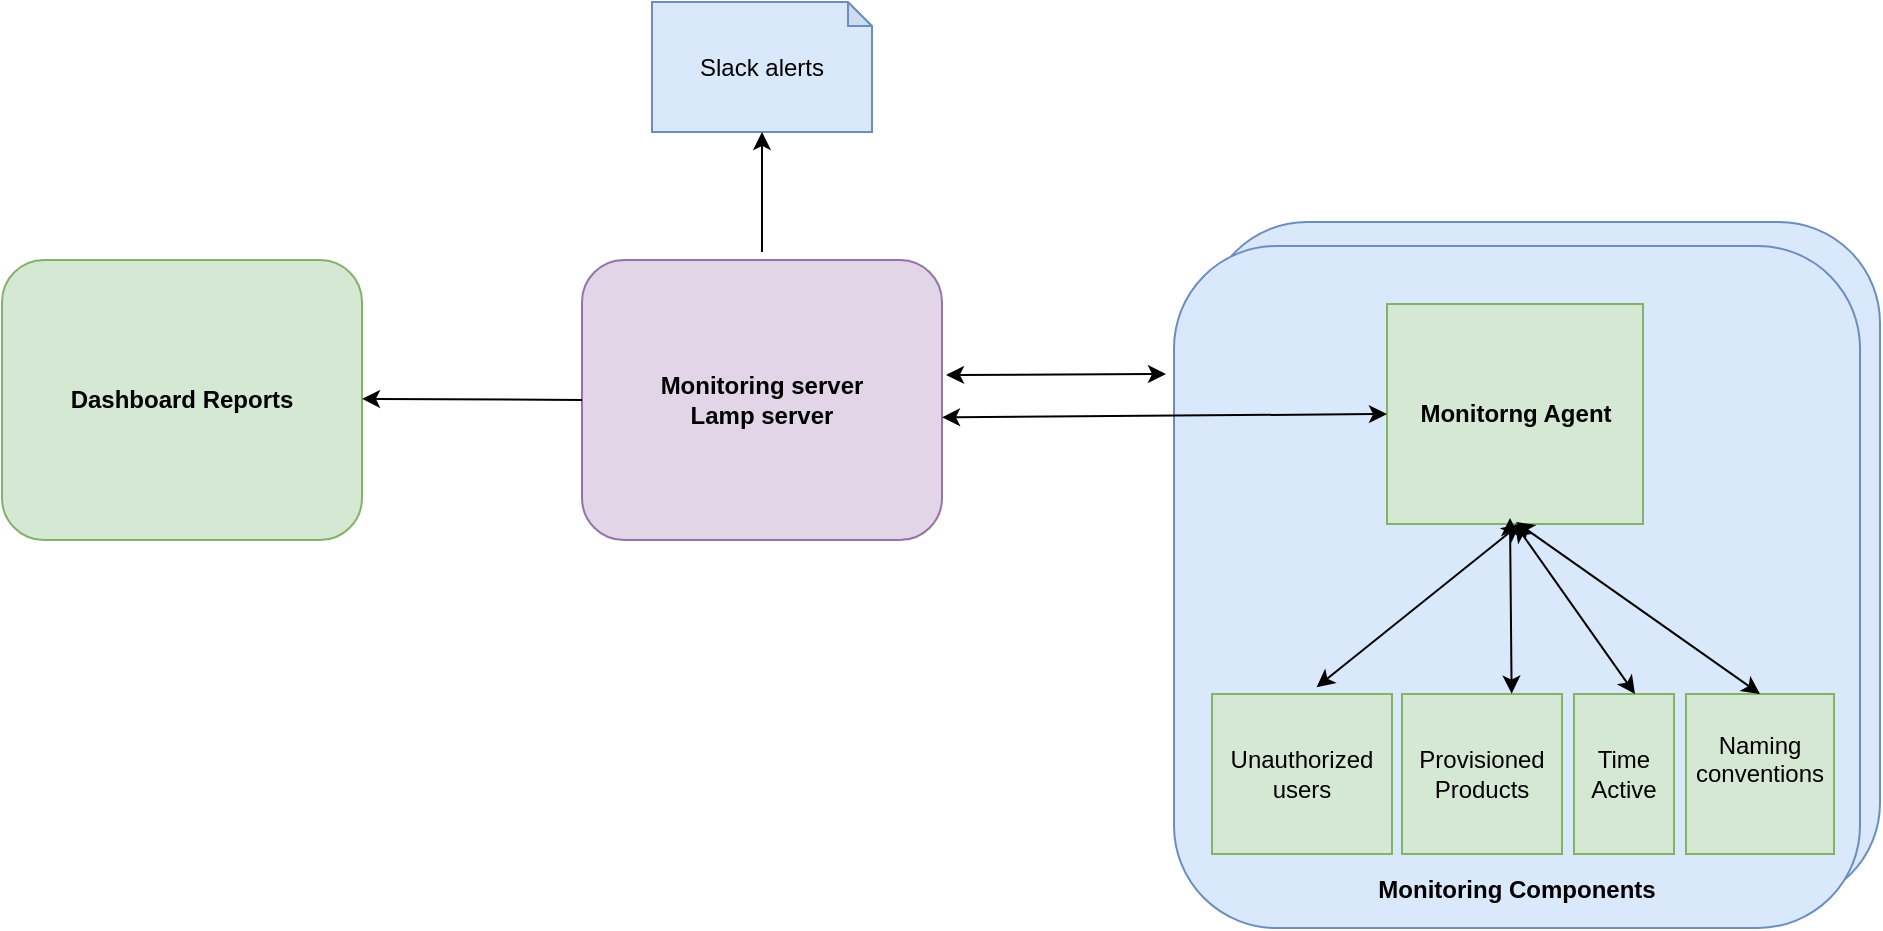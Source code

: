 <mxfile version="24.0.7" type="github">
  <diagram name="Page-1" id="oCvp-l3smrO-nS7ErOQN">
    <mxGraphModel dx="394" dy="687" grid="1" gridSize="10" guides="1" tooltips="1" connect="1" arrows="1" fold="1" page="1" pageScale="1" pageWidth="827" pageHeight="1169" math="0" shadow="0">
      <root>
        <mxCell id="0" />
        <mxCell id="1" parent="0" />
        <mxCell id="gzWySmpBMU1jQZ89hfsq-1" value="" style="rounded=1;whiteSpace=wrap;html=1;fillColor=#dae8fc;strokeColor=#6c8ebf;" parent="1" vertex="1">
          <mxGeometry x="1843" y="310" width="337" height="341" as="geometry" />
        </mxCell>
        <mxCell id="gzWySmpBMU1jQZ89hfsq-2" value="&lt;div&gt;&lt;br&gt;&lt;/div&gt;&lt;div&gt;&lt;br&gt;&lt;/div&gt;&lt;div&gt;&lt;br&gt;&lt;/div&gt;&lt;div&gt;&lt;br&gt;&lt;/div&gt;&lt;div&gt;&lt;br&gt;&lt;/div&gt;&lt;div&gt;&lt;br&gt;&lt;/div&gt;&lt;div&gt;&lt;br&gt;&lt;/div&gt;&lt;div&gt;&lt;br&gt;&lt;/div&gt;&lt;div&gt;&lt;br&gt;&lt;/div&gt;&lt;div&gt;&lt;br&gt;&lt;/div&gt;&lt;div&gt;&lt;br&gt;&lt;/div&gt;&lt;div&gt;&lt;br&gt;&lt;/div&gt;&lt;div&gt;&lt;br&gt;&lt;/div&gt;&lt;div&gt;&lt;br&gt;&lt;/div&gt;&lt;div&gt;&lt;br&gt;&lt;/div&gt;&lt;div&gt;&lt;br&gt;&lt;/div&gt;&lt;div&gt;&lt;br&gt;&lt;/div&gt;&lt;div&gt;&lt;br&gt;&lt;/div&gt;&lt;div&gt;&lt;br&gt;&lt;/div&gt;&lt;div&gt;&lt;br&gt;&lt;/div&gt;&lt;div&gt;&lt;br&gt;&lt;/div&gt;&lt;div&gt;&lt;b&gt;Monitoring Components&lt;/b&gt;&lt;/div&gt;" style="rounded=1;whiteSpace=wrap;html=1;fillColor=#dae8fc;strokeColor=#6c8ebf;" parent="1" vertex="1">
          <mxGeometry x="1827" y="322" width="343" height="341" as="geometry" />
        </mxCell>
        <mxCell id="gzWySmpBMU1jQZ89hfsq-3" value="&lt;b&gt;Monitorng Agent&lt;/b&gt;" style="rounded=0;whiteSpace=wrap;html=1;fillColor=#d5e8d4;strokeColor=#82b366;" parent="1" vertex="1">
          <mxGeometry x="1933.5" y="351" width="128" height="110" as="geometry" />
        </mxCell>
        <mxCell id="gzWySmpBMU1jQZ89hfsq-4" value="Provisioned Products" style="rounded=0;whiteSpace=wrap;html=1;fillColor=#d5e8d4;strokeColor=#82b366;" parent="1" vertex="1">
          <mxGeometry x="1941" y="546" width="80" height="80" as="geometry" />
        </mxCell>
        <mxCell id="gzWySmpBMU1jQZ89hfsq-5" value="Time Active" style="rounded=0;whiteSpace=wrap;html=1;fillColor=#d5e8d4;strokeColor=#82b366;" parent="1" vertex="1">
          <mxGeometry x="2027" y="546" width="50" height="80" as="geometry" />
        </mxCell>
        <mxCell id="gzWySmpBMU1jQZ89hfsq-6" value="Naming conventions&lt;div&gt;&lt;br&gt;&lt;/div&gt;" style="rounded=0;whiteSpace=wrap;html=1;fillColor=#d5e8d4;strokeColor=#82b366;" parent="1" vertex="1">
          <mxGeometry x="2083" y="546" width="74" height="80" as="geometry" />
        </mxCell>
        <mxCell id="gzWySmpBMU1jQZ89hfsq-7" value="" style="endArrow=classic;startArrow=classic;html=1;rounded=0;exitX=0.581;exitY=-0.042;exitDx=0;exitDy=0;exitPerimeter=0;" parent="1" edge="1" source="1sbuk8QdmC7fhLOW_KhU-1">
          <mxGeometry width="50" height="50" relative="1" as="geometry">
            <mxPoint x="1864" y="546" as="sourcePoint" />
            <mxPoint x="2000" y="461" as="targetPoint" />
          </mxGeometry>
        </mxCell>
        <mxCell id="gzWySmpBMU1jQZ89hfsq-8" value="" style="endArrow=classic;startArrow=classic;html=1;rounded=0;exitX=0.5;exitY=1;exitDx=0;exitDy=0;entryX=0.75;entryY=0;entryDx=0;entryDy=0;" parent="1" source="gzWySmpBMU1jQZ89hfsq-3" edge="1">
          <mxGeometry width="50" height="50" relative="1" as="geometry">
            <mxPoint x="1986" y="458" as="sourcePoint" />
            <mxPoint x="2057.5" y="546" as="targetPoint" />
          </mxGeometry>
        </mxCell>
        <mxCell id="gzWySmpBMU1jQZ89hfsq-9" value="" style="endArrow=classic;startArrow=classic;html=1;rounded=0;entryX=0.561;entryY=1.038;entryDx=0;entryDy=0;entryPerimeter=0;" parent="1" edge="1">
          <mxGeometry width="50" height="50" relative="1" as="geometry">
            <mxPoint x="1995.817" y="545.82" as="sourcePoint" />
            <mxPoint x="1994.998" y="458.0" as="targetPoint" />
          </mxGeometry>
        </mxCell>
        <mxCell id="gzWySmpBMU1jQZ89hfsq-10" value="&lt;b&gt;Monitoring server&lt;/b&gt;&lt;div&gt;&lt;b&gt;Lamp server&lt;/b&gt;&lt;/div&gt;" style="rounded=1;whiteSpace=wrap;html=1;fillColor=#e1d5e7;strokeColor=#9673a6;" parent="1" vertex="1">
          <mxGeometry x="1531" y="329" width="180" height="140" as="geometry" />
        </mxCell>
        <mxCell id="gzWySmpBMU1jQZ89hfsq-11" value="" style="endArrow=classic;startArrow=classic;html=1;rounded=0;" parent="1" edge="1">
          <mxGeometry width="50" height="50" relative="1" as="geometry">
            <mxPoint x="1713" y="386.47" as="sourcePoint" />
            <mxPoint x="1823" y="386" as="targetPoint" />
          </mxGeometry>
        </mxCell>
        <mxCell id="gzWySmpBMU1jQZ89hfsq-12" value="" style="endArrow=classic;startArrow=classic;html=1;rounded=0;entryX=0;entryY=0.5;entryDx=0;entryDy=0;exitX=1;exitY=0.562;exitDx=0;exitDy=0;exitPerimeter=0;" parent="1" source="gzWySmpBMU1jQZ89hfsq-10" edge="1" target="gzWySmpBMU1jQZ89hfsq-3">
          <mxGeometry width="50" height="50" relative="1" as="geometry">
            <mxPoint x="1721" y="405.47" as="sourcePoint" />
            <mxPoint x="1905" y="406" as="targetPoint" />
          </mxGeometry>
        </mxCell>
        <mxCell id="gzWySmpBMU1jQZ89hfsq-13" value="Slack alerts" style="shape=note;whiteSpace=wrap;html=1;backgroundOutline=1;darkOpacity=0.05;direction=east;size=12;fillColor=#dae8fc;strokeColor=#6c8ebf;" parent="1" vertex="1">
          <mxGeometry x="1566" y="200" width="110" height="65" as="geometry" />
        </mxCell>
        <mxCell id="gzWySmpBMU1jQZ89hfsq-14" value="" style="endArrow=classic;html=1;rounded=0;entryX=0.5;entryY=1;entryDx=0;entryDy=0;entryPerimeter=0;" parent="1" target="gzWySmpBMU1jQZ89hfsq-13" edge="1">
          <mxGeometry width="50" height="50" relative="1" as="geometry">
            <mxPoint x="1621" y="325" as="sourcePoint" />
            <mxPoint x="1651" y="265" as="targetPoint" />
          </mxGeometry>
        </mxCell>
        <mxCell id="gzWySmpBMU1jQZ89hfsq-16" value="&lt;b&gt;Dashboard Reports&lt;/b&gt;" style="rounded=1;whiteSpace=wrap;html=1;fillColor=#d5e8d4;strokeColor=#82b366;" parent="1" vertex="1">
          <mxGeometry x="1241" y="329" width="180" height="140" as="geometry" />
        </mxCell>
        <mxCell id="gzWySmpBMU1jQZ89hfsq-17" value="" style="endArrow=classic;html=1;rounded=0;exitX=0;exitY=0.5;exitDx=0;exitDy=0;" parent="1" source="gzWySmpBMU1jQZ89hfsq-10" edge="1">
          <mxGeometry width="50" height="50" relative="1" as="geometry">
            <mxPoint x="1521" y="398.41" as="sourcePoint" />
            <mxPoint x="1421" y="398.41" as="targetPoint" />
          </mxGeometry>
        </mxCell>
        <mxCell id="1sbuk8QdmC7fhLOW_KhU-1" value="Unauthorized users" style="rounded=0;whiteSpace=wrap;html=1;fillColor=#d5e8d4;strokeColor=#82b366;" vertex="1" parent="1">
          <mxGeometry x="1846" y="546" width="90" height="80" as="geometry" />
        </mxCell>
        <mxCell id="1sbuk8QdmC7fhLOW_KhU-3" value="" style="endArrow=classic;startArrow=classic;html=1;rounded=0;entryX=0.5;entryY=0;entryDx=0;entryDy=0;" edge="1" parent="1" target="gzWySmpBMU1jQZ89hfsq-6">
          <mxGeometry width="50" height="50" relative="1" as="geometry">
            <mxPoint x="1998" y="460" as="sourcePoint" />
            <mxPoint x="2099" y="544" as="targetPoint" />
          </mxGeometry>
        </mxCell>
      </root>
    </mxGraphModel>
  </diagram>
</mxfile>

